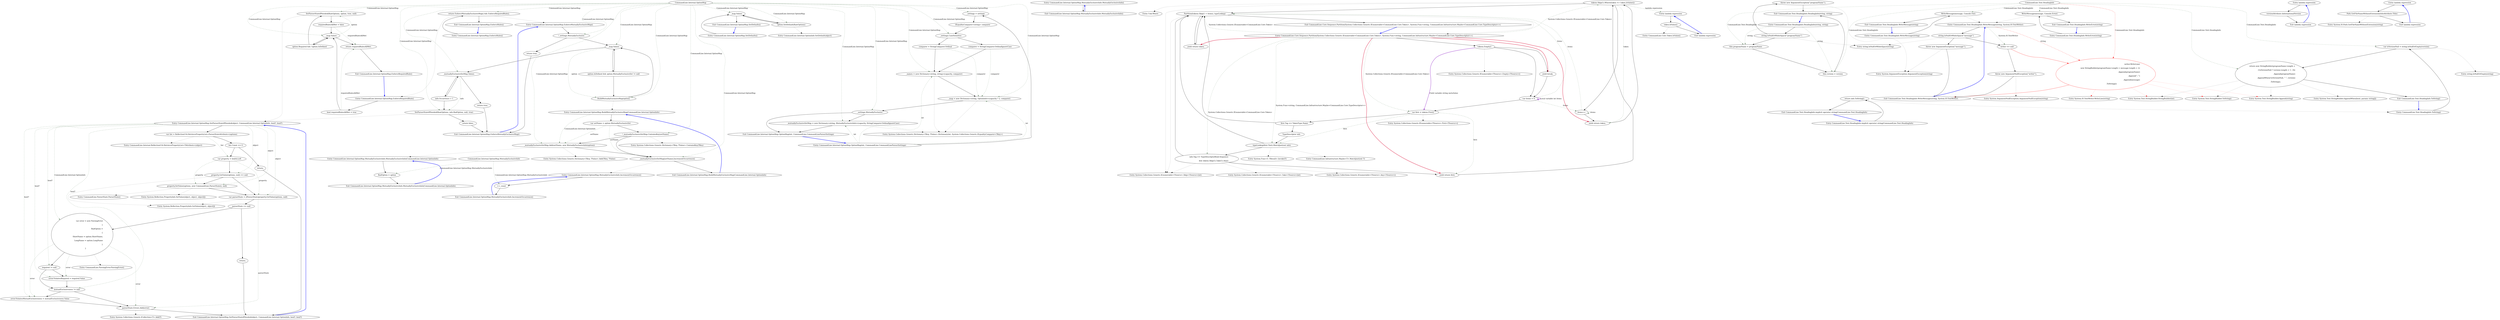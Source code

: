 digraph  {
m0_37 [label="Entry CommandLine.Internal.OptionMap.SetParserStateIfNeeded(object, CommandLine.Internal.OptionInfo, bool?, bool?)", span="176-176", cluster="CommandLine.Internal.OptionMap.SetParserStateIfNeeded(object, CommandLine.Internal.OptionInfo, bool?, bool?)", file="OptionAttribute.cs"];
m0_57 [label="var list = ReflectionUtil.RetrievePropertyList<ParserStateAttribute>(options)", span="178-178", cluster="CommandLine.Internal.OptionMap.SetParserStateIfNeeded(object, CommandLine.Internal.OptionInfo, bool?, bool?)", file="OptionAttribute.cs"];
m0_61 [label="property.GetValue(options, null) == null", span="185-185", cluster="CommandLine.Internal.OptionMap.SetParserStateIfNeeded(object, CommandLine.Internal.OptionInfo, bool?, bool?)", file="OptionAttribute.cs"];
m0_62 [label="property.SetValue(options, new CommandLine.ParserState(), null)", span="187-187", cluster="CommandLine.Internal.OptionMap.SetParserStateIfNeeded(object, CommandLine.Internal.OptionInfo, bool?, bool?)", file="OptionAttribute.cs"];
m0_63 [label="var parserState = (IParserState)property.GetValue(options, null)", span="189-189", cluster="CommandLine.Internal.OptionMap.SetParserStateIfNeeded(object, CommandLine.Internal.OptionInfo, bool?, bool?)", file="OptionAttribute.cs"];
m0_66 [label="var error = new ParsingError\r\n            {\r\n                BadOption =\r\n                {\r\n                    ShortName = option.ShortName,\r\n                    LongName = option.LongName\r\n                }\r\n            }", span="194-201", cluster="CommandLine.Internal.OptionMap.SetParserStateIfNeeded(object, CommandLine.Internal.OptionInfo, bool?, bool?)", file="OptionAttribute.cs"];
m0_67 [label="required != null", span="202-202", cluster="CommandLine.Internal.OptionMap.SetParserStateIfNeeded(object, CommandLine.Internal.OptionInfo, bool?, bool?)", file="OptionAttribute.cs"];
m0_68 [label="error.ViolatesRequired = required.Value", span="202-202", cluster="CommandLine.Internal.OptionMap.SetParserStateIfNeeded(object, CommandLine.Internal.OptionInfo, bool?, bool?)", file="OptionAttribute.cs"];
m0_69 [label="mutualExclusiveness != null", span="203-203", cluster="CommandLine.Internal.OptionMap.SetParserStateIfNeeded(object, CommandLine.Internal.OptionInfo, bool?, bool?)", file="OptionAttribute.cs"];
m0_70 [label="error.ViolatesMutualExclusiveness = mutualExclusiveness.Value", span="203-203", cluster="CommandLine.Internal.OptionMap.SetParserStateIfNeeded(object, CommandLine.Internal.OptionInfo, bool?, bool?)", file="OptionAttribute.cs"];
m0_58 [label="list.Count == 0", span="179-179", cluster="CommandLine.Internal.OptionMap.SetParserStateIfNeeded(object, CommandLine.Internal.OptionInfo, bool?, bool?)", file="OptionAttribute.cs"];
m0_60 [label="var property = list[0].Left", span="183-183", cluster="CommandLine.Internal.OptionMap.SetParserStateIfNeeded(object, CommandLine.Internal.OptionInfo, bool?, bool?)", file="OptionAttribute.cs"];
m0_59 [label="return;", span="181-181", cluster="CommandLine.Internal.OptionMap.SetParserStateIfNeeded(object, CommandLine.Internal.OptionInfo, bool?, bool?)", file="OptionAttribute.cs"];
m0_64 [label="parserState == null", span="190-190", cluster="CommandLine.Internal.OptionMap.SetParserStateIfNeeded(object, CommandLine.Internal.OptionInfo, bool?, bool?)", file="OptionAttribute.cs"];
m0_71 [label="parserState.Errors.Add(error)", span="204-204", cluster="CommandLine.Internal.OptionMap.SetParserStateIfNeeded(object, CommandLine.Internal.OptionInfo, bool?, bool?)", file="OptionAttribute.cs"];
m0_65 [label="return;", span="192-192", cluster="CommandLine.Internal.OptionMap.SetParserStateIfNeeded(object, CommandLine.Internal.OptionInfo, bool?, bool?)", file="OptionAttribute.cs"];
m0_72 [label="Exit CommandLine.Internal.OptionMap.SetParserStateIfNeeded(object, CommandLine.Internal.OptionInfo, bool?, bool?)", span="176-176", cluster="CommandLine.Internal.OptionMap.SetParserStateIfNeeded(object, CommandLine.Internal.OptionInfo, bool?, bool?)", file="OptionAttribute.cs"];
m0_49 [label="Entry CommandLine.Internal.OptionMap.BuildMutuallyExclusiveMap(CommandLine.Internal.OptionInfo)", span="166-166", cluster="CommandLine.Internal.OptionMap.BuildMutuallyExclusiveMap(CommandLine.Internal.OptionInfo)", file="OptionAttribute.cs"];
m0_50 [label="var setName = option.MutuallyExclusiveSet", span="168-168", cluster="CommandLine.Internal.OptionMap.BuildMutuallyExclusiveMap(CommandLine.Internal.OptionInfo)", file="OptionAttribute.cs"];
m0_52 [label="_mutuallyExclusiveSetMap.Add(setName, new MutuallyExclusiveInfo(option))", span="171-171", cluster="CommandLine.Internal.OptionMap.BuildMutuallyExclusiveMap(CommandLine.Internal.OptionInfo)", file="OptionAttribute.cs"];
m0_51 [label="!_mutuallyExclusiveSetMap.ContainsKey(setName)", span="169-169", cluster="CommandLine.Internal.OptionMap.BuildMutuallyExclusiveMap(CommandLine.Internal.OptionInfo)", file="OptionAttribute.cs"];
m0_53 [label="_mutuallyExclusiveSetMap[setName].IncrementOccurrence()", span="173-173", cluster="CommandLine.Internal.OptionMap.BuildMutuallyExclusiveMap(CommandLine.Internal.OptionInfo)", file="OptionAttribute.cs"];
m0_54 [label="Exit CommandLine.Internal.OptionMap.BuildMutuallyExclusiveMap(CommandLine.Internal.OptionInfo)", span="166-166", cluster="CommandLine.Internal.OptionMap.BuildMutuallyExclusiveMap(CommandLine.Internal.OptionInfo)", file="OptionAttribute.cs"];
m0_24 [label="Entry CommandLine.Internal.OptionMap.EnforceRequiredRule()", span="128-128", cluster="CommandLine.Internal.OptionMap.EnforceRequiredRule()", file="OptionAttribute.cs"];
m0_30 [label="bool requiredRulesAllMet = true", span="130-130", cluster="CommandLine.Internal.OptionMap.EnforceRequiredRule()", file="OptionAttribute.cs"];
m0_31 [label="_map.Values", span="131-131", cluster="CommandLine.Internal.OptionMap.EnforceRequiredRule()", file="OptionAttribute.cs"];
m0_35 [label="return requiredRulesAllMet;", span="139-139", cluster="CommandLine.Internal.OptionMap.EnforceRequiredRule()", file="OptionAttribute.cs"];
m0_32 [label="option.Required && !option.IsDefined", span="133-133", cluster="CommandLine.Internal.OptionMap.EnforceRequiredRule()", file="OptionAttribute.cs"];
m0_33 [label="SetParserStateIfNeeded(RawOptions, option, true, null)", span="135-135", cluster="CommandLine.Internal.OptionMap.EnforceRequiredRule()", file="OptionAttribute.cs"];
m0_34 [label="requiredRulesAllMet = false", span="136-136", cluster="CommandLine.Internal.OptionMap.EnforceRequiredRule()", file="OptionAttribute.cs"];
m0_36 [label="Exit CommandLine.Internal.OptionMap.EnforceRequiredRule()", span="128-128", cluster="CommandLine.Internal.OptionMap.EnforceRequiredRule()", file="OptionAttribute.cs"];
m0_29 [label="Entry CommandLine.Internal.OptionInfo.SetDefault(object)", span="179-179", cluster="CommandLine.Internal.OptionInfo.SetDefault(object)", file="OptionAttribute.cs"];
m0_25 [label="Entry CommandLine.Internal.OptionMap.SetDefaults()", span="120-120", cluster="CommandLine.Internal.OptionMap.SetDefaults()", file="OptionAttribute.cs"];
m0_26 [label="_map.Values", span="122-122", cluster="CommandLine.Internal.OptionMap.SetDefaults()", file="OptionAttribute.cs"];
m0_27 [label="option.SetDefault(RawOptions)", span="124-124", cluster="CommandLine.Internal.OptionMap.SetDefaults()", file="OptionAttribute.cs"];
m0_28 [label="Exit CommandLine.Internal.OptionMap.SetDefaults()", span="120-120", cluster="CommandLine.Internal.OptionMap.SetDefaults()", file="OptionAttribute.cs"];
m0_20 [label="Entry CommandLine.Internal.OptionMap.EnforceRules()", span="115-115", cluster="CommandLine.Internal.OptionMap.EnforceRules()", file="OptionAttribute.cs"];
m0_21 [label="return EnforceMutuallyExclusiveMap() && EnforceRequiredRule();", span="117-117", cluster="CommandLine.Internal.OptionMap.EnforceRules()", file="OptionAttribute.cs"];
m0_22 [label="Exit CommandLine.Internal.OptionMap.EnforceRules()", span="115-115", cluster="CommandLine.Internal.OptionMap.EnforceRules()", file="OptionAttribute.cs"];
m0_56 [label="Entry System.Collections.Generic.Dictionary<TKey, TValue>.Add(TKey, TValue)", span="0-0", cluster="System.Collections.Generic.Dictionary<TKey, TValue>.Add(TKey, TValue)", file="OptionAttribute.cs"];
m0_75 [label="Entry CommandLine.ParserState.ParserState()", span="47-47", cluster="CommandLine.ParserState.ParserState()", file="OptionAttribute.cs"];
m0_78 [label="Entry System.Collections.Generic.ICollection<T>.Add(T)", span="0-0", cluster="System.Collections.Generic.ICollection<T>.Add(T)", file="OptionAttribute.cs"];
m0_0 [label="Entry CommandLine.Internal.OptionMap.MutuallyExclusiveInfo.MutuallyExclusiveInfo()", span="45-45", cluster="CommandLine.Internal.OptionMap.MutuallyExclusiveInfo.MutuallyExclusiveInfo()", file="OptionAttribute.cs"];
m0_1 [label="Exit CommandLine.Internal.OptionMap.MutuallyExclusiveInfo.MutuallyExclusiveInfo()", span="45-45", cluster="CommandLine.Internal.OptionMap.MutuallyExclusiveInfo.MutuallyExclusiveInfo()", file="OptionAttribute.cs"];
m0_8 [label="Entry CommandLine.Internal.OptionMap.OptionMap(int, CommandLine.CommandLineParserSettings)", span="61-61", cluster="CommandLine.Internal.OptionMap.OptionMap(int, CommandLine.CommandLineParserSettings)", file="OptionAttribute.cs"];
m0_9 [label="_settings = settings", span="63-63", cluster="CommandLine.Internal.OptionMap.OptionMap(int, CommandLine.CommandLineParserSettings)", file="OptionAttribute.cs"];
m0_14 [label="_names = new Dictionary<string, string>(capacity, comparer)", span="74-74", cluster="CommandLine.Internal.OptionMap.OptionMap(int, CommandLine.CommandLineParserSettings)", file="OptionAttribute.cs"];
m0_15 [label="_map = new Dictionary<string, OptionInfo>(capacity * 2, comparer)", span="75-75", cluster="CommandLine.Internal.OptionMap.OptionMap(int, CommandLine.CommandLineParserSettings)", file="OptionAttribute.cs"];
m0_17 [label="_mutuallyExclusiveSetMap = new Dictionary<string, MutuallyExclusiveInfo>(capacity, StringComparer.OrdinalIgnoreCase)", span="78-78", cluster="CommandLine.Internal.OptionMap.OptionMap(int, CommandLine.CommandLineParserSettings)", file="OptionAttribute.cs"];
m0_10 [label="IEqualityComparer<string> comparer", span="65-65", cluster="CommandLine.Internal.OptionMap.OptionMap(int, CommandLine.CommandLineParserSettings)", file="OptionAttribute.cs"];
m0_11 [label="_settings.CaseSensitive", span="66-66", cluster="CommandLine.Internal.OptionMap.OptionMap(int, CommandLine.CommandLineParserSettings)", file="OptionAttribute.cs"];
m0_12 [label="comparer = StringComparer.Ordinal", span="68-68", cluster="CommandLine.Internal.OptionMap.OptionMap(int, CommandLine.CommandLineParserSettings)", file="OptionAttribute.cs"];
m0_13 [label="comparer = StringComparer.OrdinalIgnoreCase", span="72-72", cluster="CommandLine.Internal.OptionMap.OptionMap(int, CommandLine.CommandLineParserSettings)", file="OptionAttribute.cs"];
m0_16 [label="_settings.MutuallyExclusive", span="76-76", cluster="CommandLine.Internal.OptionMap.OptionMap(int, CommandLine.CommandLineParserSettings)", file="OptionAttribute.cs"];
m0_18 [label="Exit CommandLine.Internal.OptionMap.OptionMap(int, CommandLine.CommandLineParserSettings)", span="61-61", cluster="CommandLine.Internal.OptionMap.OptionMap(int, CommandLine.CommandLineParserSettings)", file="OptionAttribute.cs"];
m0_73 [label="Entry CommandLine.Internal.ReflectionUtil.RetrievePropertyList<TAttribute>(object)", span="43-43", cluster="CommandLine.Internal.ReflectionUtil.RetrievePropertyList<TAttribute>(object)", file="OptionAttribute.cs"];
m0_76 [label="Entry System.Reflection.PropertyInfo.SetValue(object, object, object[])", span="0-0", cluster="System.Reflection.PropertyInfo.SetValue(object, object, object[])", file="OptionAttribute.cs"];
m0_77 [label="Entry CommandLine.ParsingError.ParsingError()", span="47-47", cluster="CommandLine.ParsingError.ParsingError()", file="OptionAttribute.cs"];
m0_55 [label="Entry System.Collections.Generic.Dictionary<TKey, TValue>.ContainsKey(TKey)", span="0-0", cluster="System.Collections.Generic.Dictionary<TKey, TValue>.ContainsKey(TKey)", file="OptionAttribute.cs"];
m0_74 [label="Entry System.Reflection.PropertyInfo.GetValue(object, object[])", span="0-0", cluster="System.Reflection.PropertyInfo.GetValue(object, object[])", file="OptionAttribute.cs"];
m0_2 [label="Entry CommandLine.Internal.OptionMap.MutuallyExclusiveInfo.MutuallyExclusiveInfo(CommandLine.Internal.OptionInfo)", span="47-47", cluster="CommandLine.Internal.OptionMap.MutuallyExclusiveInfo.MutuallyExclusiveInfo(CommandLine.Internal.OptionInfo)", file="OptionAttribute.cs"];
m0_3 [label="BadOption = option", span="49-49", cluster="CommandLine.Internal.OptionMap.MutuallyExclusiveInfo.MutuallyExclusiveInfo(CommandLine.Internal.OptionInfo)", file="OptionAttribute.cs"];
m0_4 [label="Exit CommandLine.Internal.OptionMap.MutuallyExclusiveInfo.MutuallyExclusiveInfo(CommandLine.Internal.OptionInfo)", span="47-47", cluster="CommandLine.Internal.OptionMap.MutuallyExclusiveInfo.MutuallyExclusiveInfo(CommandLine.Internal.OptionInfo)", file="OptionAttribute.cs"];
m0_5 [label="Entry CommandLine.Internal.OptionMap.MutuallyExclusiveInfo.IncrementOccurrence()", span="54-54", cluster="CommandLine.Internal.OptionMap.MutuallyExclusiveInfo.IncrementOccurrence()", file="OptionAttribute.cs"];
m0_6 [label="++_count", span="54-54", cluster="CommandLine.Internal.OptionMap.MutuallyExclusiveInfo.IncrementOccurrence()", file="OptionAttribute.cs"];
m0_7 [label="Exit CommandLine.Internal.OptionMap.MutuallyExclusiveInfo.IncrementOccurrence()", span="54-54", cluster="CommandLine.Internal.OptionMap.MutuallyExclusiveInfo.IncrementOccurrence()", file="OptionAttribute.cs"];
m0_23 [label="Entry CommandLine.Internal.OptionMap.EnforceMutuallyExclusiveMap()", span="142-142", cluster="CommandLine.Internal.OptionMap.EnforceMutuallyExclusiveMap()", file="OptionAttribute.cs"];
m0_38 [label="!_settings.MutuallyExclusive", span="144-144", cluster="CommandLine.Internal.OptionMap.EnforceMutuallyExclusiveMap()", file="OptionAttribute.cs"];
m0_39 [label="return true;", span="146-146", cluster="CommandLine.Internal.OptionMap.EnforceMutuallyExclusiveMap()", file="OptionAttribute.cs"];
m0_40 [label="_map.Values", span="148-148", cluster="CommandLine.Internal.OptionMap.EnforceMutuallyExclusiveMap()", file="OptionAttribute.cs"];
m0_41 [label="option.IsDefined && option.MutuallyExclusiveSet != null", span="150-150", cluster="CommandLine.Internal.OptionMap.EnforceMutuallyExclusiveMap()", file="OptionAttribute.cs"];
m0_43 [label="_mutuallyExclusiveSetMap.Values", span="155-155", cluster="CommandLine.Internal.OptionMap.EnforceMutuallyExclusiveMap()", file="OptionAttribute.cs"];
m0_42 [label="BuildMutuallyExclusiveMap(option)", span="152-152", cluster="CommandLine.Internal.OptionMap.EnforceMutuallyExclusiveMap()", file="OptionAttribute.cs"];
m0_44 [label="info.Occurrence > 1", span="157-157", cluster="CommandLine.Internal.OptionMap.EnforceMutuallyExclusiveMap()", file="OptionAttribute.cs"];
m0_47 [label="return true;", span="163-163", cluster="CommandLine.Internal.OptionMap.EnforceMutuallyExclusiveMap()", file="OptionAttribute.cs"];
m0_45 [label="SetParserStateIfNeeded(RawOptions, info.BadOption, null, true)", span="159-159", cluster="CommandLine.Internal.OptionMap.EnforceMutuallyExclusiveMap()", file="OptionAttribute.cs"];
m0_46 [label="return false;", span="160-160", cluster="CommandLine.Internal.OptionMap.EnforceMutuallyExclusiveMap()", file="OptionAttribute.cs"];
m0_48 [label="Exit CommandLine.Internal.OptionMap.EnforceMutuallyExclusiveMap()", span="142-142", cluster="CommandLine.Internal.OptionMap.EnforceMutuallyExclusiveMap()", file="OptionAttribute.cs"];
m0_19 [label="Entry System.Collections.Generic.Dictionary<TKey, TValue>.Dictionary(int, System.Collections.Generic.IEqualityComparer<TKey>)", span="0-0", cluster="System.Collections.Generic.Dictionary<TKey, TValue>.Dictionary(int, System.Collections.Generic.IEqualityComparer<TKey>)", file="OptionAttribute.cs"];
m0_79 [label="CommandLine.Internal.OptionMap.MutuallyExclusiveInfo", span="", file="OptionAttribute.cs"];
m0_80 [label="CommandLine.Internal.OptionMap", span="", file="OptionAttribute.cs"];
m1_23 [label="Entry Unk.Where", span="", cluster="Unk.Where", file="OptionSpecification.cs"];
m1_0 [label="Entry CommandLine.Core.Sequence.Partition(System.Collections.Generic.IEnumerable<CommandLine.Core.Token>, System.Func<string, CommandLine.Infrastructure.Maybe<CommandLine.Core.TypeDescriptor>>)", span="11-11", cluster="CommandLine.Core.Sequence.Partition(System.Collections.Generic.IEnumerable<CommandLine.Core.Token>, System.Func<string, CommandLine.Infrastructure.Maybe<CommandLine.Core.TypeDescriptor>>)", file="OptionSpecification.cs"];
m1_1 [label="tokens.Empty()", span="15-15", cluster="CommandLine.Core.Sequence.Partition(System.Collections.Generic.IEnumerable<CommandLine.Core.Token>, System.Func<string, CommandLine.Infrastructure.Maybe<CommandLine.Core.TypeDescriptor>>)", file="OptionSpecification.cs"];
m1_2 [label="yield break;", span="17-17", cluster="CommandLine.Core.Sequence.Partition(System.Collections.Generic.IEnumerable<CommandLine.Core.Token>, System.Func<string, CommandLine.Infrastructure.Maybe<CommandLine.Core.TypeDescriptor>>)", file="OptionSpecification.cs"];
m1_9 [label="yield return first;", span="29-29", cluster="CommandLine.Core.Sequence.Partition(System.Collections.Generic.IEnumerable<CommandLine.Core.Token>, System.Func<string, CommandLine.Infrastructure.Maybe<CommandLine.Core.TypeDescriptor>>)", file="OptionSpecification.cs"];
m1_12 [label="yield return token;", span="34-34", cluster="CommandLine.Core.Sequence.Partition(System.Collections.Generic.IEnumerable<CommandLine.Core.Token>, System.Func<string, CommandLine.Infrastructure.Maybe<CommandLine.Core.TypeDescriptor>>)", file="OptionSpecification.cs"];
m1_14 [label="yield return token;", span="41-41", cluster="CommandLine.Core.Sequence.Partition(System.Collections.Generic.IEnumerable<CommandLine.Core.Token>, System.Func<string, CommandLine.Infrastructure.Maybe<CommandLine.Core.TypeDescriptor>>)", file="OptionSpecification.cs"];
m1_4 [label="var first = tokens.First()", span="20-20", cluster="CommandLine.Core.Sequence.Partition(System.Collections.Generic.IEnumerable<CommandLine.Core.Token>, System.Func<string, CommandLine.Infrastructure.Maybe<CommandLine.Core.TypeDescriptor>>)", file="OptionSpecification.cs"];
m1_7 [label="typeLookup(first.Text).MatchJust(out info)", span="24-24", cluster="CommandLine.Core.Sequence.Partition(System.Collections.Generic.IEnumerable<CommandLine.Core.Token>, System.Func<string, CommandLine.Infrastructure.Maybe<CommandLine.Core.TypeDescriptor>>)", file="OptionSpecification.cs"];
m1_8 [label="info.Tag == TypeDescriptorKind.Sequence\r\n                        && tokens.Skip(1).Take(1).Any()", span="26-27", cluster="CommandLine.Core.Sequence.Partition(System.Collections.Generic.IEnumerable<CommandLine.Core.Token>, System.Func<string, CommandLine.Infrastructure.Maybe<CommandLine.Core.TypeDescriptor>>)", file="OptionSpecification.cs"];
m1_10 [label="tokens.Skip(1).Where(token => token.IsValue())", span="31-31", cluster="CommandLine.Core.Sequence.Partition(System.Collections.Generic.IEnumerable<CommandLine.Core.Token>, System.Func<string, CommandLine.Infrastructure.Maybe<CommandLine.Core.TypeDescriptor>>)", file="OptionSpecification.cs"];
m1_13 [label="Partition(tokens.Skip(1 + items), typeLookup)", span="39-39", cluster="CommandLine.Core.Sequence.Partition(System.Collections.Generic.IEnumerable<CommandLine.Core.Token>, System.Func<string, CommandLine.Infrastructure.Maybe<CommandLine.Core.TypeDescriptor>>)", file="OptionSpecification.cs"];
m1_3 [label="var items = 0", span="19-19", cluster="CommandLine.Core.Sequence.Partition(System.Collections.Generic.IEnumerable<CommandLine.Core.Token>, System.Func<string, CommandLine.Infrastructure.Maybe<CommandLine.Core.TypeDescriptor>>)", file="OptionSpecification.cs"];
m1_11 [label="items++", span="33-33", cluster="CommandLine.Core.Sequence.Partition(System.Collections.Generic.IEnumerable<CommandLine.Core.Token>, System.Func<string, CommandLine.Infrastructure.Maybe<CommandLine.Core.TypeDescriptor>>)", file="OptionSpecification.cs"];
m1_5 [label="first.Tag == TokenType.Name", span="21-21", cluster="CommandLine.Core.Sequence.Partition(System.Collections.Generic.IEnumerable<CommandLine.Core.Token>, System.Func<string, CommandLine.Infrastructure.Maybe<CommandLine.Core.TypeDescriptor>>)", file="OptionSpecification.cs"];
m1_6 [label="TypeDescriptor info", span="23-23", cluster="CommandLine.Core.Sequence.Partition(System.Collections.Generic.IEnumerable<CommandLine.Core.Token>, System.Func<string, CommandLine.Infrastructure.Maybe<CommandLine.Core.TypeDescriptor>>)", file="OptionSpecification.cs"];
m1_15 [label="Exit CommandLine.Core.Sequence.Partition(System.Collections.Generic.IEnumerable<CommandLine.Core.Token>, System.Func<string, CommandLine.Infrastructure.Maybe<CommandLine.Core.TypeDescriptor>>)", span="11-11", cluster="CommandLine.Core.Sequence.Partition(System.Collections.Generic.IEnumerable<CommandLine.Core.Token>, System.Func<string, CommandLine.Infrastructure.Maybe<CommandLine.Core.TypeDescriptor>>)", file="OptionSpecification.cs"];
m1_22 [label="Entry System.Collections.Generic.IEnumerable<TSource>.Any<TSource>()", span="0-0", cluster="System.Collections.Generic.IEnumerable<TSource>.Any<TSource>()", file="OptionSpecification.cs"];
m1_19 [label="Entry CommandLine.Infrastructure.Maybe<T>.MatchJust(out T)", span="31-31", cluster="CommandLine.Infrastructure.Maybe<T>.MatchJust(out T)", file="OptionSpecification.cs"];
m1_16 [label="Entry System.Collections.Generic.IEnumerable<TSource>.Empty<TSource>()", span="87-87", cluster="System.Collections.Generic.IEnumerable<TSource>.Empty<TSource>()", file="OptionSpecification.cs"];
m1_24 [label="Entry lambda expression", span="31-31", cluster="lambda expression", file="OptionSpecification.cs"];
m1_25 [label="token.IsValue()", span="31-31", cluster="lambda expression", file="OptionSpecification.cs"];
m1_26 [label="Exit lambda expression", span="31-31", cluster="lambda expression", file="OptionSpecification.cs"];
m1_17 [label="Entry System.Collections.Generic.IEnumerable<TSource>.First<TSource>()", span="0-0", cluster="System.Collections.Generic.IEnumerable<TSource>.First<TSource>()", file="OptionSpecification.cs"];
m1_20 [label="Entry System.Collections.Generic.IEnumerable<TSource>.Skip<TSource>(int)", span="0-0", cluster="System.Collections.Generic.IEnumerable<TSource>.Skip<TSource>(int)", file="OptionSpecification.cs"];
m1_21 [label="Entry System.Collections.Generic.IEnumerable<TSource>.Take<TSource>(int)", span="0-0", cluster="System.Collections.Generic.IEnumerable<TSource>.Take<TSource>(int)", file="OptionSpecification.cs"];
m1_27 [label="Entry CommandLine.Core.Token.IsValue()", span="77-77", cluster="CommandLine.Core.Token.IsValue()", file="OptionSpecification.cs"];
m1_18 [label="Entry System.Func<T, TResult>.Invoke(T)", span="0-0", cluster="System.Func<T, TResult>.Invoke(T)", file="OptionSpecification.cs"];
m3_27 [label="Entry CommandLine.Text.HeadingInfo.WriteMessage(string, System.IO.TextWriter)", span="90-90", cluster="CommandLine.Text.HeadingInfo.WriteMessage(string, System.IO.TextWriter)", file="ValueAttribute.cs"];
m3_28 [label="string.IsNullOrWhiteSpace(''message'')", span="92-92", cluster="CommandLine.Text.HeadingInfo.WriteMessage(string, System.IO.TextWriter)", file="ValueAttribute.cs"];
m3_30 [label="writer == null", span="93-93", cluster="CommandLine.Text.HeadingInfo.WriteMessage(string, System.IO.TextWriter)", file="ValueAttribute.cs"];
m3_32 [label="writer.WriteLine(\r\n                new StringBuilder(programName.Length + message.Length + 2)\r\n                    .Append(programName)\r\n                    .Append('': '')\r\n                    .Append(message)\r\n                    .ToString())", span="95-100", cluster="CommandLine.Text.HeadingInfo.WriteMessage(string, System.IO.TextWriter)", color=red, community=0, file="ValueAttribute.cs"];
m3_29 [label="throw new ArgumentException(''message'');", span="92-92", cluster="CommandLine.Text.HeadingInfo.WriteMessage(string, System.IO.TextWriter)", file="ValueAttribute.cs"];
m3_31 [label="throw new ArgumentNullException(''writer'');", span="93-93", cluster="CommandLine.Text.HeadingInfo.WriteMessage(string, System.IO.TextWriter)", file="ValueAttribute.cs"];
m3_33 [label="Exit CommandLine.Text.HeadingInfo.WriteMessage(string, System.IO.TextWriter)", span="90-90", cluster="CommandLine.Text.HeadingInfo.WriteMessage(string, System.IO.TextWriter)", file="ValueAttribute.cs"];
m3_35 [label="Entry System.IO.TextWriter.WriteLine(string)", span="0-0", cluster="System.IO.TextWriter.WriteLine(string)", file="ValueAttribute.cs"];
m3_36 [label="Entry CommandLine.Text.HeadingInfo.WriteMessage(string)", span="109-109", cluster="CommandLine.Text.HeadingInfo.WriteMessage(string)", file="ValueAttribute.cs"];
m3_37 [label="WriteMessage(message, Console.Out)", span="111-111", cluster="CommandLine.Text.HeadingInfo.WriteMessage(string)", file="ValueAttribute.cs"];
m3_38 [label="Exit CommandLine.Text.HeadingInfo.WriteMessage(string)", span="109-109", cluster="CommandLine.Text.HeadingInfo.WriteMessage(string)", file="ValueAttribute.cs"];
m3_0 [label="Entry CommandLine.Text.HeadingInfo.HeadingInfo(string, string)", span="27-27", cluster="CommandLine.Text.HeadingInfo.HeadingInfo(string, string)", file="ValueAttribute.cs"];
m3_1 [label="string.IsNullOrWhiteSpace(''programName'')", span="29-29", cluster="CommandLine.Text.HeadingInfo.HeadingInfo(string, string)", file="ValueAttribute.cs"];
m3_3 [label="this.programName = programName", span="31-31", cluster="CommandLine.Text.HeadingInfo.HeadingInfo(string, string)", file="ValueAttribute.cs"];
m3_4 [label="this.version = version", span="32-32", cluster="CommandLine.Text.HeadingInfo.HeadingInfo(string, string)", file="ValueAttribute.cs"];
m3_2 [label="throw new ArgumentException(''programName'');", span="29-29", cluster="CommandLine.Text.HeadingInfo.HeadingInfo(string, string)", file="ValueAttribute.cs"];
m3_5 [label="Exit CommandLine.Text.HeadingInfo.HeadingInfo(string, string)", span="27-27", cluster="CommandLine.Text.HeadingInfo.HeadingInfo(string, string)", file="ValueAttribute.cs"];
m3_23 [label="Entry System.Text.StringBuilder.StringBuilder(int)", span="0-0", cluster="System.Text.StringBuilder.StringBuilder(int)", file="ValueAttribute.cs"];
m3_15 [label="Entry CommandLine.Text.HeadingInfo.implicit operator string(CommandLine.Text.HeadingInfo)", span="63-63", cluster="CommandLine.Text.HeadingInfo.implicit operator string(CommandLine.Text.HeadingInfo)", file="ValueAttribute.cs"];
m3_16 [label="return info.ToString();", span="65-65", cluster="CommandLine.Text.HeadingInfo.implicit operator string(CommandLine.Text.HeadingInfo)", file="ValueAttribute.cs"];
m3_17 [label="Exit CommandLine.Text.HeadingInfo.implicit operator string(CommandLine.Text.HeadingInfo)", span="63-63", cluster="CommandLine.Text.HeadingInfo.implicit operator string(CommandLine.Text.HeadingInfo)", file="ValueAttribute.cs"];
m3_18 [label="Entry CommandLine.Text.HeadingInfo.ToString()", span="72-72", cluster="CommandLine.Text.HeadingInfo.ToString()", file="ValueAttribute.cs"];
m3_19 [label="var isVersionNull = string.IsNullOrEmpty(version)", span="74-74", cluster="CommandLine.Text.HeadingInfo.ToString()", file="ValueAttribute.cs"];
m3_20 [label="return new StringBuilder(programName.Length +\r\n                    (!isVersionNull ? version.Length + 1 : 0))\r\n                .Append(programName)\r\n                .AppendWhen(!isVersionNull, '' '', version)\r\n                .ToString();", span="75-79", cluster="CommandLine.Text.HeadingInfo.ToString()", file="ValueAttribute.cs"];
m3_21 [label="Exit CommandLine.Text.HeadingInfo.ToString()", span="72-72", cluster="CommandLine.Text.HeadingInfo.ToString()", file="ValueAttribute.cs"];
m3_12 [label="Entry lambda expression", span="52-52", cluster="lambda expression", file="ValueAttribute.cs"];
m3_8 [label="Entry lambda expression", span="48-48", cluster="lambda expression", file="ValueAttribute.cs"];
m3_9 [label="Path.GetFileNameWithoutExtension(titleAttribute.Title)", span="48-48", cluster="lambda expression", file="ValueAttribute.cs"];
m3_10 [label="Exit lambda expression", span="48-48", cluster="lambda expression", file="ValueAttribute.cs"];
m3_13 [label="versionAttribute.InformationalVersion", span="52-52", cluster="lambda expression", file="ValueAttribute.cs"];
m3_14 [label="Exit lambda expression", span="52-52", cluster="lambda expression", file="ValueAttribute.cs"];
m3_22 [label="Entry string.IsNullOrEmpty(string)", span="0-0", cluster="string.IsNullOrEmpty(string)", file="ValueAttribute.cs"];
m3_25 [label="Entry System.Text.StringBuilder.AppendWhen(bool, params string[])", span="9-9", cluster="System.Text.StringBuilder.AppendWhen(bool, params string[])", file="ValueAttribute.cs"];
m3_11 [label="Entry System.IO.Path.GetFileNameWithoutExtension(string)", span="0-0", cluster="System.IO.Path.GetFileNameWithoutExtension(string)", file="ValueAttribute.cs"];
m3_26 [label="Entry System.Text.StringBuilder.ToString()", span="0-0", cluster="System.Text.StringBuilder.ToString()", file="ValueAttribute.cs"];
m3_34 [label="Entry System.ArgumentNullException.ArgumentNullException(string)", span="0-0", cluster="System.ArgumentNullException.ArgumentNullException(string)", file="ValueAttribute.cs"];
m3_24 [label="Entry System.Text.StringBuilder.Append(string)", span="0-0", cluster="System.Text.StringBuilder.Append(string)", file="ValueAttribute.cs"];
m3_39 [label="Entry CommandLine.Text.HeadingInfo.WriteError(string)", span="120-120", cluster="CommandLine.Text.HeadingInfo.WriteError(string)", file="ValueAttribute.cs"];
m3_40 [label="WriteMessage(message, Console.Error)", span="122-122", cluster="CommandLine.Text.HeadingInfo.WriteError(string)", file="ValueAttribute.cs"];
m3_41 [label="Exit CommandLine.Text.HeadingInfo.WriteError(string)", span="120-120", cluster="CommandLine.Text.HeadingInfo.WriteError(string)", file="ValueAttribute.cs"];
m3_7 [label="Entry System.ArgumentException.ArgumentException(string)", span="0-0", cluster="System.ArgumentException.ArgumentException(string)", file="ValueAttribute.cs"];
m3_6 [label="Entry string.IsNullOrWhiteSpace(string)", span="0-0", cluster="string.IsNullOrWhiteSpace(string)", file="ValueAttribute.cs"];
m3_42 [label="CommandLine.Text.HeadingInfo", span="", file="ValueAttribute.cs"];
m0_37 -> m0_57  [key=0, style=solid];
m0_37 -> m0_61  [key=1, style=dashed, color=darkseagreen4, label=object];
m0_37 -> m0_62  [key=1, style=dashed, color=darkseagreen4, label=object];
m0_37 -> m0_63  [key=1, style=dashed, color=darkseagreen4, label=object];
m0_37 -> m0_66  [key=1, style=dashed, color=darkseagreen4, label="CommandLine.Internal.OptionInfo"];
m0_37 -> m0_67  [key=1, style=dashed, color=darkseagreen4, label="bool?"];
m0_37 -> m0_68  [key=1, style=dashed, color=darkseagreen4, label="bool?"];
m0_37 -> m0_69  [key=1, style=dashed, color=darkseagreen4, label="bool?"];
m0_37 -> m0_70  [key=1, style=dashed, color=darkseagreen4, label="bool?"];
m0_57 -> m0_58  [key=0, style=solid];
m0_57 -> m0_73  [key=2, style=dotted];
m0_57 -> m0_60  [key=1, style=dashed, color=darkseagreen4, label=list];
m0_61 -> m0_62  [key=0, style=solid];
m0_61 -> m0_63  [key=0, style=solid];
m0_61 -> m0_74  [key=2, style=dotted];
m0_62 -> m0_63  [key=0, style=solid];
m0_62 -> m0_75  [key=2, style=dotted];
m0_62 -> m0_76  [key=2, style=dotted];
m0_63 -> m0_64  [key=0, style=solid];
m0_63 -> m0_74  [key=2, style=dotted];
m0_63 -> m0_71  [key=1, style=dashed, color=darkseagreen4, label=parserState];
m0_66 -> m0_67  [key=0, style=solid];
m0_66 -> m0_77  [key=2, style=dotted];
m0_66 -> m0_68  [key=1, style=dashed, color=darkseagreen4, label=error];
m0_66 -> m0_70  [key=1, style=dashed, color=darkseagreen4, label=error];
m0_66 -> m0_71  [key=1, style=dashed, color=darkseagreen4, label=error];
m0_67 -> m0_68  [key=0, style=solid];
m0_67 -> m0_69  [key=0, style=solid];
m0_68 -> m0_69  [key=0, style=solid];
m0_69 -> m0_70  [key=0, style=solid];
m0_69 -> m0_71  [key=0, style=solid];
m0_70 -> m0_71  [key=0, style=solid];
m0_58 -> m0_59  [key=0, style=solid];
m0_58 -> m0_60  [key=0, style=solid];
m0_60 -> m0_61  [key=0, style=solid];
m0_60 -> m0_62  [key=1, style=dashed, color=darkseagreen4, label=property];
m0_60 -> m0_63  [key=1, style=dashed, color=darkseagreen4, label=property];
m0_59 -> m0_72  [key=0, style=solid];
m0_64 -> m0_65  [key=0, style=solid];
m0_64 -> m0_66  [key=0, style=solid];
m0_71 -> m0_72  [key=0, style=solid];
m0_71 -> m0_78  [key=2, style=dotted];
m0_65 -> m0_72  [key=0, style=solid];
m0_72 -> m0_37  [key=0, style=bold, color=blue];
m0_49 -> m0_50  [key=0, style=solid];
m0_49 -> m0_52  [key=1, style=dashed, color=darkseagreen4, label="CommandLine.Internal.OptionInfo"];
m0_50 -> m0_51  [key=0, style=solid];
m0_50 -> m0_52  [key=1, style=dashed, color=darkseagreen4, label=setName];
m0_50 -> m0_53  [key=1, style=dashed, color=darkseagreen4, label=setName];
m0_52 -> m0_53  [key=0, style=solid];
m0_52 -> m0_2  [key=2, style=dotted];
m0_52 -> m0_56  [key=2, style=dotted];
m0_51 -> m0_52  [key=0, style=solid];
m0_51 -> m0_53  [key=0, style=solid];
m0_51 -> m0_55  [key=2, style=dotted];
m0_53 -> m0_54  [key=0, style=solid];
m0_53 -> m0_5  [key=2, style=dotted];
m0_54 -> m0_49  [key=0, style=bold, color=blue];
m0_24 -> m0_30  [key=0, style=solid];
m0_30 -> m0_31  [key=0, style=solid];
m0_30 -> m0_35  [key=1, style=dashed, color=darkseagreen4, label=requiredRulesAllMet];
m0_31 -> m0_32  [key=0, style=solid];
m0_31 -> m0_35  [key=0, style=solid];
m0_31 -> m0_33  [key=1, style=dashed, color=darkseagreen4, label=option];
m0_35 -> m0_36  [key=0, style=solid];
m0_32 -> m0_33  [key=0, style=solid];
m0_32 -> m0_31  [key=0, style=solid];
m0_33 -> m0_34  [key=0, style=solid];
m0_33 -> m0_37  [key=2, style=dotted];
m0_34 -> m0_31  [key=0, style=solid];
m0_34 -> m0_35  [key=1, style=dashed, color=darkseagreen4, label=requiredRulesAllMet];
m0_36 -> m0_24  [key=0, style=bold, color=blue];
m0_25 -> m0_26  [key=0, style=solid];
m0_26 -> m0_27  [key=0, style=solid];
m0_26 -> m0_28  [key=0, style=solid];
m0_27 -> m0_26  [key=0, style=solid];
m0_27 -> m0_29  [key=2, style=dotted];
m0_28 -> m0_25  [key=0, style=bold, color=blue];
m0_20 -> m0_21  [key=0, style=solid];
m0_21 -> m0_22  [key=0, style=solid];
m0_21 -> m0_23  [key=2, style=dotted];
m0_21 -> m0_24  [key=2, style=dotted];
m0_22 -> m0_20  [key=0, style=bold, color=blue];
m0_0 -> m0_1  [key=0, style=solid];
m0_1 -> m0_0  [key=0, style=bold, color=blue];
m0_8 -> m0_9  [key=0, style=solid];
m0_8 -> m0_14  [key=1, style=dashed, color=darkseagreen4, label=int];
m0_8 -> m0_15  [key=1, style=dashed, color=darkseagreen4, label=int];
m0_8 -> m0_17  [key=1, style=dashed, color=darkseagreen4, label=int];
m0_9 -> m0_10  [key=0, style=solid];
m0_14 -> m0_15  [key=0, style=solid];
m0_14 -> m0_19  [key=2, style=dotted];
m0_15 -> m0_16  [key=0, style=solid];
m0_15 -> m0_19  [key=2, style=dotted];
m0_17 -> m0_18  [key=0, style=solid];
m0_17 -> m0_19  [key=2, style=dotted];
m0_10 -> m0_11  [key=0, style=solid];
m0_11 -> m0_12  [key=0, style=solid];
m0_11 -> m0_13  [key=0, style=solid];
m0_12 -> m0_14  [key=0, style=solid];
m0_12 -> m0_15  [key=1, style=dashed, color=darkseagreen4, label=comparer];
m0_13 -> m0_14  [key=0, style=solid];
m0_13 -> m0_15  [key=1, style=dashed, color=darkseagreen4, label=comparer];
m0_16 -> m0_17  [key=0, style=solid];
m0_16 -> m0_18  [key=0, style=solid];
m0_18 -> m0_8  [key=0, style=bold, color=blue];
m0_2 -> m0_3  [key=0, style=solid];
m0_3 -> m0_4  [key=0, style=solid];
m0_4 -> m0_2  [key=0, style=bold, color=blue];
m0_5 -> m0_6  [key=0, style=solid];
m0_6 -> m0_7  [key=0, style=solid];
m0_7 -> m0_5  [key=0, style=bold, color=blue];
m0_23 -> m0_38  [key=0, style=solid];
m0_38 -> m0_39  [key=0, style=solid];
m0_38 -> m0_40  [key=0, style=solid];
m0_39 -> m0_48  [key=0, style=solid];
m0_40 -> m0_41  [key=0, style=solid];
m0_40 -> m0_43  [key=0, style=solid];
m0_40 -> m0_42  [key=1, style=dashed, color=darkseagreen4, label=option];
m0_41 -> m0_42  [key=0, style=solid];
m0_41 -> m0_40  [key=0, style=solid];
m0_43 -> m0_44  [key=0, style=solid];
m0_43 -> m0_47  [key=0, style=solid];
m0_43 -> m0_45  [key=1, style=dashed, color=darkseagreen4, label=info];
m0_42 -> m0_40  [key=0, style=solid];
m0_42 -> m0_49  [key=2, style=dotted];
m0_44 -> m0_45  [key=0, style=solid];
m0_44 -> m0_43  [key=0, style=solid];
m0_47 -> m0_48  [key=0, style=solid];
m0_45 -> m0_46  [key=0, style=solid];
m0_45 -> m0_37  [key=2, style=dotted];
m0_46 -> m0_48  [key=0, style=solid];
m0_48 -> m0_23  [key=0, style=bold, color=blue];
m0_79 -> m0_3  [key=1, style=dashed, color=darkseagreen4, label="CommandLine.Internal.OptionMap.MutuallyExclusiveInfo"];
m0_79 -> m0_6  [key=1, style=dashed, color=darkseagreen4, label="CommandLine.Internal.OptionMap.MutuallyExclusiveInfo"];
m0_80 -> m0_9  [key=1, style=dashed, color=darkseagreen4, label="CommandLine.Internal.OptionMap"];
m0_80 -> m0_11  [key=1, style=dashed, color=darkseagreen4, label="CommandLine.Internal.OptionMap"];
m0_80 -> m0_14  [key=1, style=dashed, color=darkseagreen4, label="CommandLine.Internal.OptionMap"];
m0_80 -> m0_15  [key=1, style=dashed, color=darkseagreen4, label="CommandLine.Internal.OptionMap"];
m0_80 -> m0_16  [key=1, style=dashed, color=darkseagreen4, label="CommandLine.Internal.OptionMap"];
m0_80 -> m0_17  [key=1, style=dashed, color=darkseagreen4, label="CommandLine.Internal.OptionMap"];
m0_80 -> m0_21  [key=1, style=dashed, color=darkseagreen4, label="CommandLine.Internal.OptionMap"];
m0_80 -> m0_26  [key=1, style=dashed, color=darkseagreen4, label="CommandLine.Internal.OptionMap"];
m0_80 -> m0_27  [key=1, style=dashed, color=darkseagreen4, label="CommandLine.Internal.OptionMap"];
m0_80 -> m0_31  [key=1, style=dashed, color=darkseagreen4, label="CommandLine.Internal.OptionMap"];
m0_80 -> m0_33  [key=1, style=dashed, color=darkseagreen4, label="CommandLine.Internal.OptionMap"];
m0_80 -> m0_38  [key=1, style=dashed, color=darkseagreen4, label="CommandLine.Internal.OptionMap"];
m0_80 -> m0_40  [key=1, style=dashed, color=darkseagreen4, label="CommandLine.Internal.OptionMap"];
m0_80 -> m0_42  [key=1, style=dashed, color=darkseagreen4, label="CommandLine.Internal.OptionMap"];
m0_80 -> m0_43  [key=1, style=dashed, color=darkseagreen4, label="CommandLine.Internal.OptionMap"];
m0_80 -> m0_45  [key=1, style=dashed, color=darkseagreen4, label="CommandLine.Internal.OptionMap"];
m0_80 -> m0_51  [key=1, style=dashed, color=darkseagreen4, label="CommandLine.Internal.OptionMap"];
m0_80 -> m0_52  [key=1, style=dashed, color=darkseagreen4, label="CommandLine.Internal.OptionMap"];
m0_80 -> m0_53  [key=1, style=dashed, color=darkseagreen4, label="CommandLine.Internal.OptionMap"];
m1_0 -> m1_1  [key=0, style=solid];
m1_0 -> m1_2  [key=0, style=bold, color=crimson];
m1_0 -> m1_9  [key=0, style=bold, color=crimson];
m1_0 -> m1_12  [key=0, style=bold, color=crimson];
m1_0 -> m1_14  [key=0, style=bold, color=crimson];
m1_0 -> m1_4  [key=1, style=dashed, color=darkseagreen4, label="System.Collections.Generic.IEnumerable<CommandLine.Core.Token>"];
m1_0 -> m1_7  [key=1, style=dashed, color=darkseagreen4, label="System.Func<string, CommandLine.Infrastructure.Maybe<CommandLine.Core.TypeDescriptor>>"];
m1_0 -> m1_8  [key=1, style=dashed, color=darkseagreen4, label="System.Collections.Generic.IEnumerable<CommandLine.Core.Token>"];
m1_0 -> m1_10  [key=1, style=dashed, color=darkseagreen4, label="System.Collections.Generic.IEnumerable<CommandLine.Core.Token>"];
m1_0 -> m1_13  [key=1, style=dashed, color=darkseagreen4, label="System.Collections.Generic.IEnumerable<CommandLine.Core.Token>"];
m1_1 -> m1_2  [key=0, style=solid];
m1_1 -> m1_3  [key=0, style=solid];
m1_1 -> m1_16  [key=2, style=dotted];
m1_1 -> m1_4  [key=3, color=darkorchid, style=bold, label="Field variable string metaValue"];
m1_2 -> m1_3  [key=0, style=solid];
m1_9 -> m1_10  [key=0, style=solid];
m1_12 -> m1_10  [key=0, style=solid];
m1_14 -> m1_13  [key=0, style=solid];
m1_4 -> m1_5  [key=0, style=solid];
m1_4 -> m1_17  [key=2, style=dotted];
m1_4 -> m1_7  [key=1, style=dashed, color=darkseagreen4, label=first];
m1_4 -> m1_9  [key=1, style=dashed, color=darkseagreen4, label=first];
m1_7 -> m1_8  [key=0, style=solid];
m1_7 -> m1_13  [key=0, style=solid];
m1_7 -> m1_18  [key=2, style=dotted];
m1_7 -> m1_19  [key=2, style=dotted];
m1_8 -> m1_9  [key=0, style=solid];
m1_8 -> m1_13  [key=0, style=solid];
m1_8 -> m1_20  [key=2, style=dotted];
m1_8 -> m1_21  [key=2, style=dotted];
m1_8 -> m1_22  [key=2, style=dotted];
m1_10 -> m1_11  [key=0, style=solid];
m1_10 -> m1_13  [key=0, style=solid];
m1_10 -> m1_20  [key=2, style=dotted];
m1_10 -> m1_23  [key=2, style=dotted];
m1_10 -> m1_24  [key=1, style=dashed, color=darkseagreen4, label="lambda expression"];
m1_10 -> m1_12  [key=1, style=dashed, color=darkseagreen4, label=token];
m1_13 -> m1_14  [key=0, style=solid];
m1_13 -> m1_15  [key=0, style=solid];
m1_13 -> m1_20  [key=2, style=dotted];
m1_13 -> m1_0  [key=2, style=dotted];
m1_3 -> m1_4  [key=0, style=solid];
m1_3 -> m1_11  [key=1, style=dashed, color=darkseagreen4, label=items];
m1_3 -> m1_13  [key=1, style=dashed, color=darkseagreen4, label=items];
m1_3 -> m1_3  [key=3, color=darkorchid, style=bold, label="Local variable int items"];
m1_11 -> m1_12  [key=0, style=solid];
m1_11 -> m1_11  [key=1, style=dashed, color=darkseagreen4, label=items];
m1_11 -> m1_13  [key=1, style=dashed, color=darkseagreen4, label=items];
m1_5 -> m1_6  [key=0, style=solid];
m1_5 -> m1_13  [key=0, style=solid];
m1_6 -> m1_7  [key=0, style=solid];
m1_15 -> m1_0  [key=0, style=bold, color=blue];
m1_24 -> m1_25  [key=0, style=solid];
m1_25 -> m1_26  [key=0, style=solid];
m1_25 -> m1_27  [key=2, style=dotted];
m1_26 -> m1_24  [key=0, style=bold, color=blue];
m3_27 -> m3_28  [key=0, style=solid];
m3_27 -> m3_30  [key=1, style=dashed, color=darkseagreen4, label="System.IO.TextWriter"];
m3_27 -> m3_32  [key=1, style=dashed, color=red, label=string];
m3_28 -> m3_29  [key=0, style=solid];
m3_28 -> m3_30  [key=0, style=solid];
m3_28 -> m3_6  [key=2, style=dotted];
m3_30 -> m3_31  [key=0, style=solid];
m3_30 -> m3_32  [key=0, style=solid, color=red];
m3_32 -> m3_33  [key=0, style=solid, color=red];
m3_32 -> m3_23  [key=2, style=dotted, color=red];
m3_32 -> m3_24  [key=2, style=dotted, color=red];
m3_32 -> m3_26  [key=2, style=dotted, color=red];
m3_32 -> m3_35  [key=2, style=dotted, color=red];
m3_29 -> m3_33  [key=0, style=solid];
m3_29 -> m3_7  [key=2, style=dotted];
m3_31 -> m3_33  [key=0, style=solid];
m3_31 -> m3_34  [key=2, style=dotted];
m3_33 -> m3_27  [key=0, style=bold, color=blue];
m3_36 -> m3_37  [key=0, style=solid];
m3_37 -> m3_38  [key=0, style=solid];
m3_37 -> m3_27  [key=2, style=dotted];
m3_38 -> m3_36  [key=0, style=bold, color=blue];
m3_0 -> m3_1  [key=0, style=solid];
m3_0 -> m3_3  [key=1, style=dashed, color=darkseagreen4, label=string];
m3_0 -> m3_4  [key=1, style=dashed, color=darkseagreen4, label=string];
m3_1 -> m3_2  [key=0, style=solid];
m3_1 -> m3_3  [key=0, style=solid];
m3_1 -> m3_6  [key=2, style=dotted];
m3_3 -> m3_4  [key=0, style=solid];
m3_4 -> m3_5  [key=0, style=solid];
m3_2 -> m3_5  [key=0, style=solid];
m3_2 -> m3_7  [key=2, style=dotted];
m3_5 -> m3_0  [key=0, style=bold, color=blue];
m3_15 -> m3_16  [key=0, style=solid];
m3_16 -> m3_17  [key=0, style=solid];
m3_16 -> m3_18  [key=2, style=dotted];
m3_17 -> m3_15  [key=0, style=bold, color=blue];
m3_18 -> m3_19  [key=0, style=solid];
m3_19 -> m3_20  [key=0, style=solid];
m3_19 -> m3_22  [key=2, style=dotted];
m3_20 -> m3_21  [key=0, style=solid];
m3_20 -> m3_23  [key=2, style=dotted];
m3_20 -> m3_24  [key=2, style=dotted];
m3_20 -> m3_25  [key=2, style=dotted];
m3_20 -> m3_26  [key=2, style=dotted];
m3_21 -> m3_18  [key=0, style=bold, color=blue];
m3_12 -> m3_13  [key=0, style=solid];
m3_8 -> m3_9  [key=0, style=solid];
m3_9 -> m3_10  [key=0, style=solid];
m3_9 -> m3_11  [key=2, style=dotted];
m3_10 -> m3_8  [key=0, style=bold, color=blue];
m3_13 -> m3_14  [key=0, style=solid];
m3_14 -> m3_12  [key=0, style=bold, color=blue];
m3_39 -> m3_40  [key=0, style=solid];
m3_40 -> m3_41  [key=0, style=solid];
m3_40 -> m3_27  [key=2, style=dotted];
m3_41 -> m3_39  [key=0, style=bold, color=blue];
m3_42 -> m3_3  [key=1, style=dashed, color=darkseagreen4, label="CommandLine.Text.HeadingInfo"];
m3_42 -> m3_4  [key=1, style=dashed, color=darkseagreen4, label="CommandLine.Text.HeadingInfo"];
m3_42 -> m3_19  [key=1, style=dashed, color=darkseagreen4, label="CommandLine.Text.HeadingInfo"];
m3_42 -> m3_20  [key=1, style=dashed, color=darkseagreen4, label="CommandLine.Text.HeadingInfo"];
m3_42 -> m3_32  [key=1, style=dashed, color=red, label="CommandLine.Text.HeadingInfo"];
m3_42 -> m3_37  [key=1, style=dashed, color=darkseagreen4, label="CommandLine.Text.HeadingInfo"];
m3_42 -> m3_40  [key=1, style=dashed, color=darkseagreen4, label="CommandLine.Text.HeadingInfo"];
}
